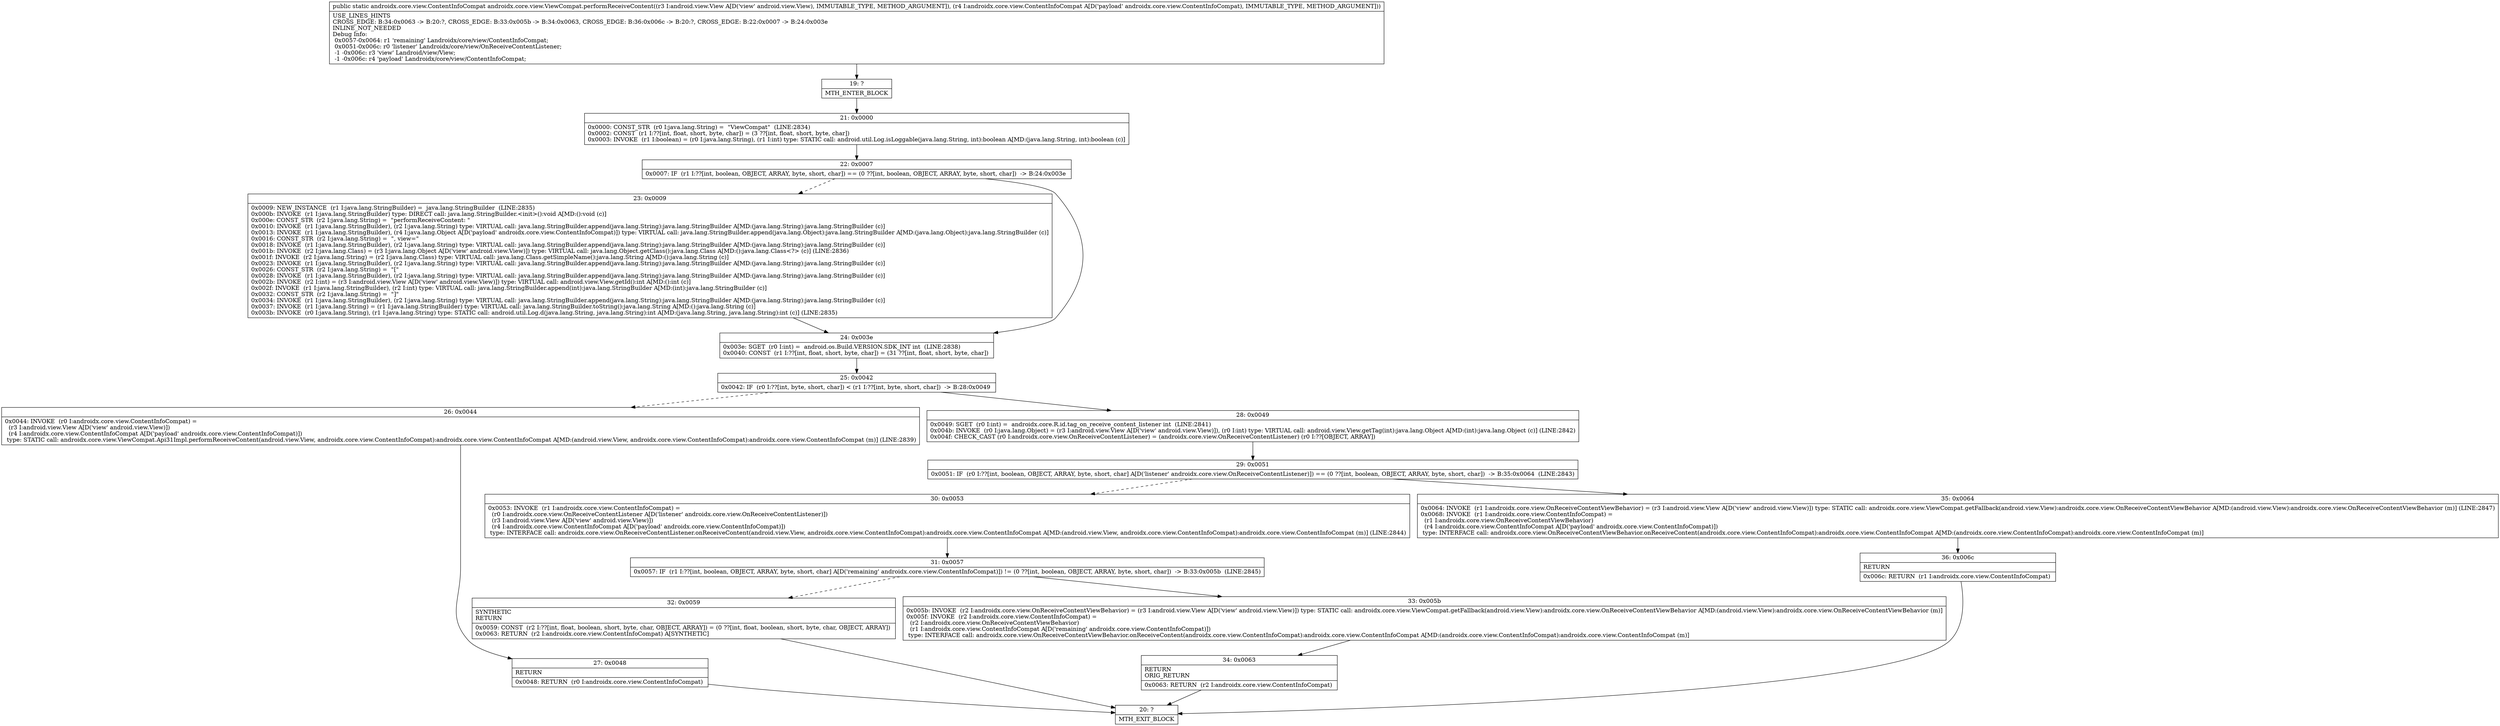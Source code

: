 digraph "CFG forandroidx.core.view.ViewCompat.performReceiveContent(Landroid\/view\/View;Landroidx\/core\/view\/ContentInfoCompat;)Landroidx\/core\/view\/ContentInfoCompat;" {
Node_19 [shape=record,label="{19\:\ ?|MTH_ENTER_BLOCK\l}"];
Node_21 [shape=record,label="{21\:\ 0x0000|0x0000: CONST_STR  (r0 I:java.lang.String) =  \"ViewCompat\"  (LINE:2834)\l0x0002: CONST  (r1 I:??[int, float, short, byte, char]) = (3 ??[int, float, short, byte, char]) \l0x0003: INVOKE  (r1 I:boolean) = (r0 I:java.lang.String), (r1 I:int) type: STATIC call: android.util.Log.isLoggable(java.lang.String, int):boolean A[MD:(java.lang.String, int):boolean (c)]\l}"];
Node_22 [shape=record,label="{22\:\ 0x0007|0x0007: IF  (r1 I:??[int, boolean, OBJECT, ARRAY, byte, short, char]) == (0 ??[int, boolean, OBJECT, ARRAY, byte, short, char])  \-\> B:24:0x003e \l}"];
Node_23 [shape=record,label="{23\:\ 0x0009|0x0009: NEW_INSTANCE  (r1 I:java.lang.StringBuilder) =  java.lang.StringBuilder  (LINE:2835)\l0x000b: INVOKE  (r1 I:java.lang.StringBuilder) type: DIRECT call: java.lang.StringBuilder.\<init\>():void A[MD:():void (c)]\l0x000e: CONST_STR  (r2 I:java.lang.String) =  \"performReceiveContent: \" \l0x0010: INVOKE  (r1 I:java.lang.StringBuilder), (r2 I:java.lang.String) type: VIRTUAL call: java.lang.StringBuilder.append(java.lang.String):java.lang.StringBuilder A[MD:(java.lang.String):java.lang.StringBuilder (c)]\l0x0013: INVOKE  (r1 I:java.lang.StringBuilder), (r4 I:java.lang.Object A[D('payload' androidx.core.view.ContentInfoCompat)]) type: VIRTUAL call: java.lang.StringBuilder.append(java.lang.Object):java.lang.StringBuilder A[MD:(java.lang.Object):java.lang.StringBuilder (c)]\l0x0016: CONST_STR  (r2 I:java.lang.String) =  \", view=\" \l0x0018: INVOKE  (r1 I:java.lang.StringBuilder), (r2 I:java.lang.String) type: VIRTUAL call: java.lang.StringBuilder.append(java.lang.String):java.lang.StringBuilder A[MD:(java.lang.String):java.lang.StringBuilder (c)]\l0x001b: INVOKE  (r2 I:java.lang.Class) = (r3 I:java.lang.Object A[D('view' android.view.View)]) type: VIRTUAL call: java.lang.Object.getClass():java.lang.Class A[MD:():java.lang.Class\<?\> (c)] (LINE:2836)\l0x001f: INVOKE  (r2 I:java.lang.String) = (r2 I:java.lang.Class) type: VIRTUAL call: java.lang.Class.getSimpleName():java.lang.String A[MD:():java.lang.String (c)]\l0x0023: INVOKE  (r1 I:java.lang.StringBuilder), (r2 I:java.lang.String) type: VIRTUAL call: java.lang.StringBuilder.append(java.lang.String):java.lang.StringBuilder A[MD:(java.lang.String):java.lang.StringBuilder (c)]\l0x0026: CONST_STR  (r2 I:java.lang.String) =  \"[\" \l0x0028: INVOKE  (r1 I:java.lang.StringBuilder), (r2 I:java.lang.String) type: VIRTUAL call: java.lang.StringBuilder.append(java.lang.String):java.lang.StringBuilder A[MD:(java.lang.String):java.lang.StringBuilder (c)]\l0x002b: INVOKE  (r2 I:int) = (r3 I:android.view.View A[D('view' android.view.View)]) type: VIRTUAL call: android.view.View.getId():int A[MD:():int (c)]\l0x002f: INVOKE  (r1 I:java.lang.StringBuilder), (r2 I:int) type: VIRTUAL call: java.lang.StringBuilder.append(int):java.lang.StringBuilder A[MD:(int):java.lang.StringBuilder (c)]\l0x0032: CONST_STR  (r2 I:java.lang.String) =  \"]\" \l0x0034: INVOKE  (r1 I:java.lang.StringBuilder), (r2 I:java.lang.String) type: VIRTUAL call: java.lang.StringBuilder.append(java.lang.String):java.lang.StringBuilder A[MD:(java.lang.String):java.lang.StringBuilder (c)]\l0x0037: INVOKE  (r1 I:java.lang.String) = (r1 I:java.lang.StringBuilder) type: VIRTUAL call: java.lang.StringBuilder.toString():java.lang.String A[MD:():java.lang.String (c)]\l0x003b: INVOKE  (r0 I:java.lang.String), (r1 I:java.lang.String) type: STATIC call: android.util.Log.d(java.lang.String, java.lang.String):int A[MD:(java.lang.String, java.lang.String):int (c)] (LINE:2835)\l}"];
Node_24 [shape=record,label="{24\:\ 0x003e|0x003e: SGET  (r0 I:int) =  android.os.Build.VERSION.SDK_INT int  (LINE:2838)\l0x0040: CONST  (r1 I:??[int, float, short, byte, char]) = (31 ??[int, float, short, byte, char]) \l}"];
Node_25 [shape=record,label="{25\:\ 0x0042|0x0042: IF  (r0 I:??[int, byte, short, char]) \< (r1 I:??[int, byte, short, char])  \-\> B:28:0x0049 \l}"];
Node_26 [shape=record,label="{26\:\ 0x0044|0x0044: INVOKE  (r0 I:androidx.core.view.ContentInfoCompat) = \l  (r3 I:android.view.View A[D('view' android.view.View)])\l  (r4 I:androidx.core.view.ContentInfoCompat A[D('payload' androidx.core.view.ContentInfoCompat)])\l type: STATIC call: androidx.core.view.ViewCompat.Api31Impl.performReceiveContent(android.view.View, androidx.core.view.ContentInfoCompat):androidx.core.view.ContentInfoCompat A[MD:(android.view.View, androidx.core.view.ContentInfoCompat):androidx.core.view.ContentInfoCompat (m)] (LINE:2839)\l}"];
Node_27 [shape=record,label="{27\:\ 0x0048|RETURN\l|0x0048: RETURN  (r0 I:androidx.core.view.ContentInfoCompat) \l}"];
Node_20 [shape=record,label="{20\:\ ?|MTH_EXIT_BLOCK\l}"];
Node_28 [shape=record,label="{28\:\ 0x0049|0x0049: SGET  (r0 I:int) =  androidx.core.R.id.tag_on_receive_content_listener int  (LINE:2841)\l0x004b: INVOKE  (r0 I:java.lang.Object) = (r3 I:android.view.View A[D('view' android.view.View)]), (r0 I:int) type: VIRTUAL call: android.view.View.getTag(int):java.lang.Object A[MD:(int):java.lang.Object (c)] (LINE:2842)\l0x004f: CHECK_CAST (r0 I:androidx.core.view.OnReceiveContentListener) = (androidx.core.view.OnReceiveContentListener) (r0 I:??[OBJECT, ARRAY]) \l}"];
Node_29 [shape=record,label="{29\:\ 0x0051|0x0051: IF  (r0 I:??[int, boolean, OBJECT, ARRAY, byte, short, char] A[D('listener' androidx.core.view.OnReceiveContentListener)]) == (0 ??[int, boolean, OBJECT, ARRAY, byte, short, char])  \-\> B:35:0x0064  (LINE:2843)\l}"];
Node_30 [shape=record,label="{30\:\ 0x0053|0x0053: INVOKE  (r1 I:androidx.core.view.ContentInfoCompat) = \l  (r0 I:androidx.core.view.OnReceiveContentListener A[D('listener' androidx.core.view.OnReceiveContentListener)])\l  (r3 I:android.view.View A[D('view' android.view.View)])\l  (r4 I:androidx.core.view.ContentInfoCompat A[D('payload' androidx.core.view.ContentInfoCompat)])\l type: INTERFACE call: androidx.core.view.OnReceiveContentListener.onReceiveContent(android.view.View, androidx.core.view.ContentInfoCompat):androidx.core.view.ContentInfoCompat A[MD:(android.view.View, androidx.core.view.ContentInfoCompat):androidx.core.view.ContentInfoCompat (m)] (LINE:2844)\l}"];
Node_31 [shape=record,label="{31\:\ 0x0057|0x0057: IF  (r1 I:??[int, boolean, OBJECT, ARRAY, byte, short, char] A[D('remaining' androidx.core.view.ContentInfoCompat)]) != (0 ??[int, boolean, OBJECT, ARRAY, byte, short, char])  \-\> B:33:0x005b  (LINE:2845)\l}"];
Node_32 [shape=record,label="{32\:\ 0x0059|SYNTHETIC\lRETURN\l|0x0059: CONST  (r2 I:??[int, float, boolean, short, byte, char, OBJECT, ARRAY]) = (0 ??[int, float, boolean, short, byte, char, OBJECT, ARRAY]) \l0x0063: RETURN  (r2 I:androidx.core.view.ContentInfoCompat) A[SYNTHETIC]\l}"];
Node_33 [shape=record,label="{33\:\ 0x005b|0x005b: INVOKE  (r2 I:androidx.core.view.OnReceiveContentViewBehavior) = (r3 I:android.view.View A[D('view' android.view.View)]) type: STATIC call: androidx.core.view.ViewCompat.getFallback(android.view.View):androidx.core.view.OnReceiveContentViewBehavior A[MD:(android.view.View):androidx.core.view.OnReceiveContentViewBehavior (m)]\l0x005f: INVOKE  (r2 I:androidx.core.view.ContentInfoCompat) = \l  (r2 I:androidx.core.view.OnReceiveContentViewBehavior)\l  (r1 I:androidx.core.view.ContentInfoCompat A[D('remaining' androidx.core.view.ContentInfoCompat)])\l type: INTERFACE call: androidx.core.view.OnReceiveContentViewBehavior.onReceiveContent(androidx.core.view.ContentInfoCompat):androidx.core.view.ContentInfoCompat A[MD:(androidx.core.view.ContentInfoCompat):androidx.core.view.ContentInfoCompat (m)]\l}"];
Node_34 [shape=record,label="{34\:\ 0x0063|RETURN\lORIG_RETURN\l|0x0063: RETURN  (r2 I:androidx.core.view.ContentInfoCompat) \l}"];
Node_35 [shape=record,label="{35\:\ 0x0064|0x0064: INVOKE  (r1 I:androidx.core.view.OnReceiveContentViewBehavior) = (r3 I:android.view.View A[D('view' android.view.View)]) type: STATIC call: androidx.core.view.ViewCompat.getFallback(android.view.View):androidx.core.view.OnReceiveContentViewBehavior A[MD:(android.view.View):androidx.core.view.OnReceiveContentViewBehavior (m)] (LINE:2847)\l0x0068: INVOKE  (r1 I:androidx.core.view.ContentInfoCompat) = \l  (r1 I:androidx.core.view.OnReceiveContentViewBehavior)\l  (r4 I:androidx.core.view.ContentInfoCompat A[D('payload' androidx.core.view.ContentInfoCompat)])\l type: INTERFACE call: androidx.core.view.OnReceiveContentViewBehavior.onReceiveContent(androidx.core.view.ContentInfoCompat):androidx.core.view.ContentInfoCompat A[MD:(androidx.core.view.ContentInfoCompat):androidx.core.view.ContentInfoCompat (m)]\l}"];
Node_36 [shape=record,label="{36\:\ 0x006c|RETURN\l|0x006c: RETURN  (r1 I:androidx.core.view.ContentInfoCompat) \l}"];
MethodNode[shape=record,label="{public static androidx.core.view.ContentInfoCompat androidx.core.view.ViewCompat.performReceiveContent((r3 I:android.view.View A[D('view' android.view.View), IMMUTABLE_TYPE, METHOD_ARGUMENT]), (r4 I:androidx.core.view.ContentInfoCompat A[D('payload' androidx.core.view.ContentInfoCompat), IMMUTABLE_TYPE, METHOD_ARGUMENT]))  | USE_LINES_HINTS\lCROSS_EDGE: B:34:0x0063 \-\> B:20:?, CROSS_EDGE: B:33:0x005b \-\> B:34:0x0063, CROSS_EDGE: B:36:0x006c \-\> B:20:?, CROSS_EDGE: B:22:0x0007 \-\> B:24:0x003e\lINLINE_NOT_NEEDED\lDebug Info:\l  0x0057\-0x0064: r1 'remaining' Landroidx\/core\/view\/ContentInfoCompat;\l  0x0051\-0x006c: r0 'listener' Landroidx\/core\/view\/OnReceiveContentListener;\l  \-1 \-0x006c: r3 'view' Landroid\/view\/View;\l  \-1 \-0x006c: r4 'payload' Landroidx\/core\/view\/ContentInfoCompat;\l}"];
MethodNode -> Node_19;Node_19 -> Node_21;
Node_21 -> Node_22;
Node_22 -> Node_23[style=dashed];
Node_22 -> Node_24;
Node_23 -> Node_24;
Node_24 -> Node_25;
Node_25 -> Node_26[style=dashed];
Node_25 -> Node_28;
Node_26 -> Node_27;
Node_27 -> Node_20;
Node_28 -> Node_29;
Node_29 -> Node_30[style=dashed];
Node_29 -> Node_35;
Node_30 -> Node_31;
Node_31 -> Node_32[style=dashed];
Node_31 -> Node_33;
Node_32 -> Node_20;
Node_33 -> Node_34;
Node_34 -> Node_20;
Node_35 -> Node_36;
Node_36 -> Node_20;
}

